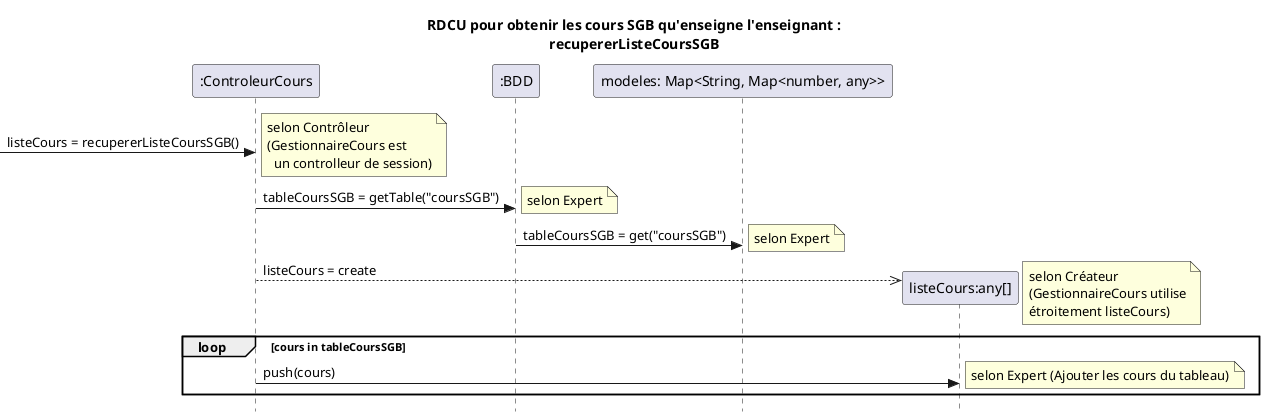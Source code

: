 @startuml
skinparam style strictuml
skinparam defaultfontname Verdana
title RDCU pour obtenir les cours SGB qu'enseigne l'enseignant :\n<b>recupererListeCoursSGB</b>

participant ":ControleurCours" as ctrlCours
participant ":BDD" as bdd
participant "modeles: Map<String, Map<number, any>>" as modeles
participant "listeCours:any[]" as listeCours

->ctrlCours : listeCours = recupererListeCoursSGB()
note right : selon Contrôleur\n(GestionnaireCours est\n  un controlleur de session)

ctrlCours -> bdd : tableCoursSGB = getTable("coursSGB")
note right : selon Expert

bdd -> modeles : tableCoursSGB = get("coursSGB")
note right : selon Expert

create listeCours
ctrlCours -->> listeCours : listeCours = create
note right : selon Créateur\n(GestionnaireCours utilise\nétroitement listeCours)

loop cours in tableCoursSGB
 ctrlCours -> listeCours : push(cours)
 note right : selon Expert (Ajouter les cours du tableau)
end loop

@enduml